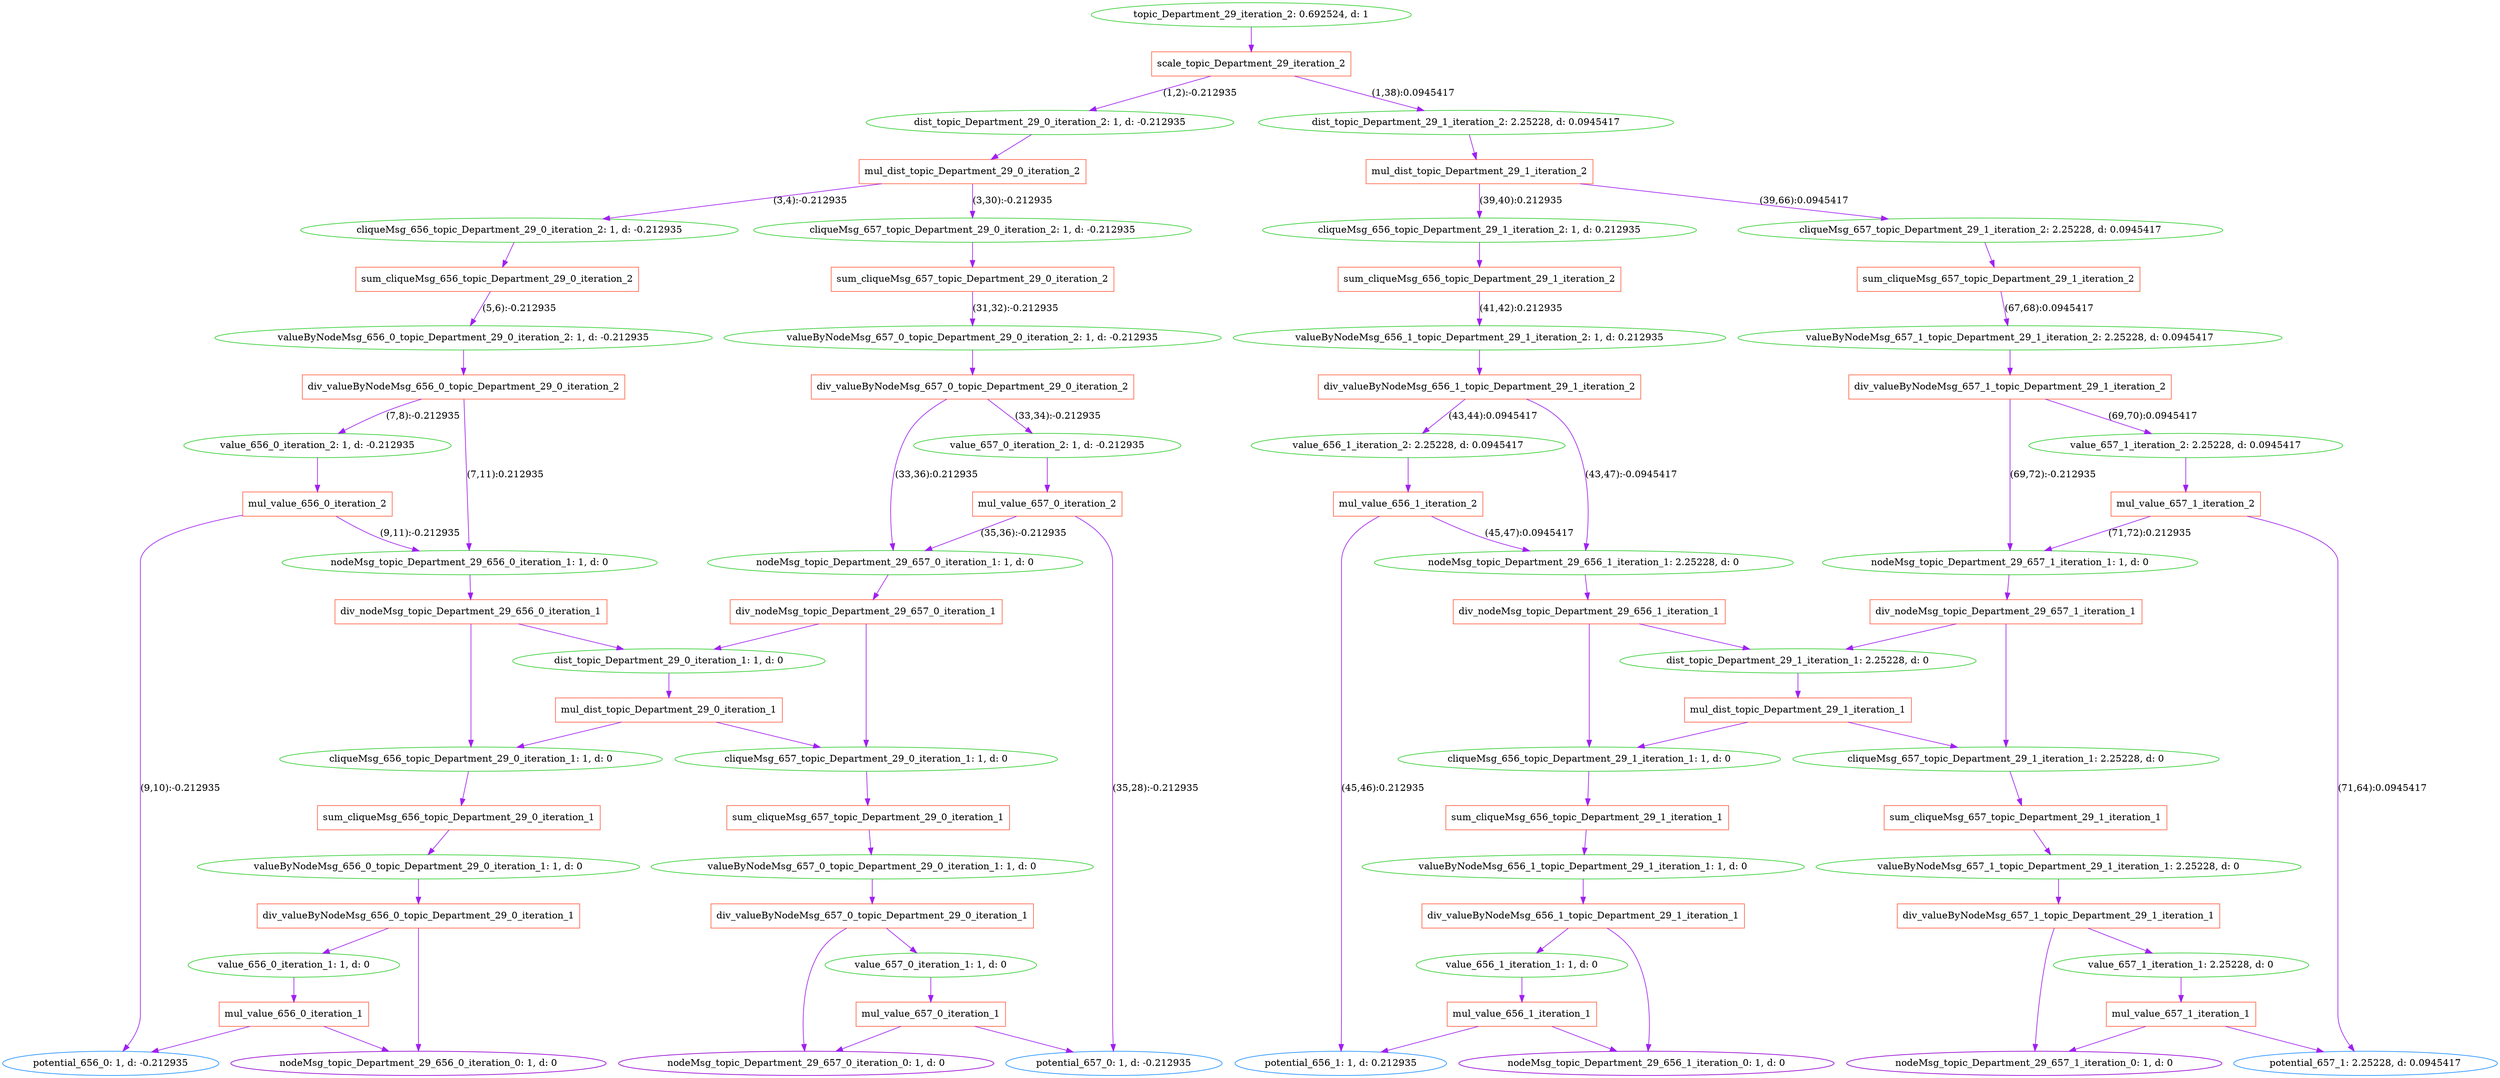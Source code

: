 digraph G {
0 [label="topic_Department_29_iteration_2: 0.692524, d: 1", shape=oval, color=limegreen];
1 [label="scale_topic_Department_29_iteration_2", shape=box, color=tomato];
2 [label="dist_topic_Department_29_0_iteration_2: 1, d: -0.212935", shape=oval, color=limegreen];
3 [label="mul_dist_topic_Department_29_0_iteration_2", shape=box, color=tomato];
4 [label="cliqueMsg_656_topic_Department_29_0_iteration_2: 1, d: -0.212935", shape=oval, color=limegreen];
5 [label="sum_cliqueMsg_656_topic_Department_29_0_iteration_2", shape=box, color=tomato];
6 [label="valueByNodeMsg_656_0_topic_Department_29_0_iteration_2: 1, d: -0.212935", shape=oval, color=limegreen];
7 [label="div_valueByNodeMsg_656_0_topic_Department_29_0_iteration_2", shape=box, color=tomato];
8 [label="value_656_0_iteration_2: 1, d: -0.212935", shape=oval, color=limegreen];
9 [label="mul_value_656_0_iteration_2", shape=box, color=tomato];
10 [label="potential_656_0: 1, d: -0.212935", shape=oval, color=dodgerblue];
11 [label="nodeMsg_topic_Department_29_656_0_iteration_1: 1, d: 0", shape=oval, color=limegreen];
12 [label="div_nodeMsg_topic_Department_29_656_0_iteration_1", shape=box, color=tomato];
13 [label="dist_topic_Department_29_0_iteration_1: 1, d: 0", shape=oval, color=limegreen];
14 [label="mul_dist_topic_Department_29_0_iteration_1", shape=box, color=tomato];
15 [label="cliqueMsg_656_topic_Department_29_0_iteration_1: 1, d: 0", shape=oval, color=limegreen];
16 [label="sum_cliqueMsg_656_topic_Department_29_0_iteration_1", shape=box, color=tomato];
17 [label="valueByNodeMsg_656_0_topic_Department_29_0_iteration_1: 1, d: 0", shape=oval, color=limegreen];
18 [label="div_valueByNodeMsg_656_0_topic_Department_29_0_iteration_1", shape=box, color=tomato];
19 [label="value_656_0_iteration_1: 1, d: 0", shape=oval, color=limegreen];
20 [label="mul_value_656_0_iteration_1", shape=box, color=tomato];
21 [label="nodeMsg_topic_Department_29_656_0_iteration_0: 1, d: 0", shape=oval, color=darkviolet];
22 [label="cliqueMsg_657_topic_Department_29_0_iteration_1: 1, d: 0", shape=oval, color=limegreen];
23 [label="sum_cliqueMsg_657_topic_Department_29_0_iteration_1", shape=box, color=tomato];
24 [label="valueByNodeMsg_657_0_topic_Department_29_0_iteration_1: 1, d: 0", shape=oval, color=limegreen];
25 [label="div_valueByNodeMsg_657_0_topic_Department_29_0_iteration_1", shape=box, color=tomato];
26 [label="value_657_0_iteration_1: 1, d: 0", shape=oval, color=limegreen];
27 [label="mul_value_657_0_iteration_1", shape=box, color=tomato];
28 [label="potential_657_0: 1, d: -0.212935", shape=oval, color=dodgerblue];
29 [label="nodeMsg_topic_Department_29_657_0_iteration_0: 1, d: 0", shape=oval, color=darkviolet];
30 [label="cliqueMsg_657_topic_Department_29_0_iteration_2: 1, d: -0.212935", shape=oval, color=limegreen];
31 [label="sum_cliqueMsg_657_topic_Department_29_0_iteration_2", shape=box, color=tomato];
32 [label="valueByNodeMsg_657_0_topic_Department_29_0_iteration_2: 1, d: -0.212935", shape=oval, color=limegreen];
33 [label="div_valueByNodeMsg_657_0_topic_Department_29_0_iteration_2", shape=box, color=tomato];
34 [label="value_657_0_iteration_2: 1, d: -0.212935", shape=oval, color=limegreen];
35 [label="mul_value_657_0_iteration_2", shape=box, color=tomato];
36 [label="nodeMsg_topic_Department_29_657_0_iteration_1: 1, d: 0", shape=oval, color=limegreen];
37 [label="div_nodeMsg_topic_Department_29_657_0_iteration_1", shape=box, color=tomato];
38 [label="dist_topic_Department_29_1_iteration_2: 2.25228, d: 0.0945417", shape=oval, color=limegreen];
39 [label="mul_dist_topic_Department_29_1_iteration_2", shape=box, color=tomato];
40 [label="cliqueMsg_656_topic_Department_29_1_iteration_2: 1, d: 0.212935", shape=oval, color=limegreen];
41 [label="sum_cliqueMsg_656_topic_Department_29_1_iteration_2", shape=box, color=tomato];
42 [label="valueByNodeMsg_656_1_topic_Department_29_1_iteration_2: 1, d: 0.212935", shape=oval, color=limegreen];
43 [label="div_valueByNodeMsg_656_1_topic_Department_29_1_iteration_2", shape=box, color=tomato];
44 [label="value_656_1_iteration_2: 2.25228, d: 0.0945417", shape=oval, color=limegreen];
45 [label="mul_value_656_1_iteration_2", shape=box, color=tomato];
46 [label="potential_656_1: 1, d: 0.212935", shape=oval, color=dodgerblue];
47 [label="nodeMsg_topic_Department_29_656_1_iteration_1: 2.25228, d: 0", shape=oval, color=limegreen];
48 [label="div_nodeMsg_topic_Department_29_656_1_iteration_1", shape=box, color=tomato];
49 [label="dist_topic_Department_29_1_iteration_1: 2.25228, d: 0", shape=oval, color=limegreen];
50 [label="mul_dist_topic_Department_29_1_iteration_1", shape=box, color=tomato];
51 [label="cliqueMsg_656_topic_Department_29_1_iteration_1: 1, d: 0", shape=oval, color=limegreen];
52 [label="sum_cliqueMsg_656_topic_Department_29_1_iteration_1", shape=box, color=tomato];
53 [label="valueByNodeMsg_656_1_topic_Department_29_1_iteration_1: 1, d: 0", shape=oval, color=limegreen];
54 [label="div_valueByNodeMsg_656_1_topic_Department_29_1_iteration_1", shape=box, color=tomato];
55 [label="value_656_1_iteration_1: 1, d: 0", shape=oval, color=limegreen];
56 [label="mul_value_656_1_iteration_1", shape=box, color=tomato];
57 [label="nodeMsg_topic_Department_29_656_1_iteration_0: 1, d: 0", shape=oval, color=darkviolet];
58 [label="cliqueMsg_657_topic_Department_29_1_iteration_1: 2.25228, d: 0", shape=oval, color=limegreen];
59 [label="sum_cliqueMsg_657_topic_Department_29_1_iteration_1", shape=box, color=tomato];
60 [label="valueByNodeMsg_657_1_topic_Department_29_1_iteration_1: 2.25228, d: 0", shape=oval, color=limegreen];
61 [label="div_valueByNodeMsg_657_1_topic_Department_29_1_iteration_1", shape=box, color=tomato];
62 [label="value_657_1_iteration_1: 2.25228, d: 0", shape=oval, color=limegreen];
63 [label="mul_value_657_1_iteration_1", shape=box, color=tomato];
64 [label="potential_657_1: 2.25228, d: 0.0945417", shape=oval, color=dodgerblue];
65 [label="nodeMsg_topic_Department_29_657_1_iteration_0: 1, d: 0", shape=oval, color=darkviolet];
66 [label="cliqueMsg_657_topic_Department_29_1_iteration_2: 2.25228, d: 0.0945417", shape=oval, color=limegreen];
67 [label="sum_cliqueMsg_657_topic_Department_29_1_iteration_2", shape=box, color=tomato];
68 [label="valueByNodeMsg_657_1_topic_Department_29_1_iteration_2: 2.25228, d: 0.0945417", shape=oval, color=limegreen];
69 [label="div_valueByNodeMsg_657_1_topic_Department_29_1_iteration_2", shape=box, color=tomato];
70 [label="value_657_1_iteration_2: 2.25228, d: 0.0945417", shape=oval, color=limegreen];
71 [label="mul_value_657_1_iteration_2", shape=box, color=tomato];
72 [label="nodeMsg_topic_Department_29_657_1_iteration_1: 1, d: 0", shape=oval, color=limegreen];
73 [label="div_nodeMsg_topic_Department_29_657_1_iteration_1", shape=box, color=tomato];
0->1  [color=purple]
;
1->2  [color=purple]
 [label="(1,2):-0.212935"];
2->3  [color=purple]
;
3->4  [color=purple]
 [label="(3,4):-0.212935"];
4->5  [color=purple]
;
5->6  [color=purple]
 [label="(5,6):-0.212935"];
6->7  [color=purple]
;
7->8  [color=purple]
 [label="(7,8):-0.212935"];
8->9  [color=purple]
;
9->10  [color=purple]
 [label="(9,10):-0.212935"];
9->11  [color=purple]
 [label="(9,11):-0.212935"];
11->12  [color=purple]
;
12->13  [color=purple]
;
13->14  [color=purple]
;
14->15  [color=purple]
;
15->16  [color=purple]
;
16->17  [color=purple]
;
17->18  [color=purple]
;
18->19  [color=purple]
;
19->20  [color=purple]
;
20->10  [color=purple]
;
20->21  [color=purple]
;
18->21  [color=purple]
;
14->22  [color=purple]
;
22->23  [color=purple]
;
23->24  [color=purple]
;
24->25  [color=purple]
;
25->26  [color=purple]
;
26->27  [color=purple]
;
27->28  [color=purple]
;
27->29  [color=purple]
;
25->29  [color=purple]
;
12->15  [color=purple]
;
7->11  [color=purple]
 [label="(7,11):0.212935"];
3->30  [color=purple]
 [label="(3,30):-0.212935"];
30->31  [color=purple]
;
31->32  [color=purple]
 [label="(31,32):-0.212935"];
32->33  [color=purple]
;
33->34  [color=purple]
 [label="(33,34):-0.212935"];
34->35  [color=purple]
;
35->28  [color=purple]
 [label="(35,28):-0.212935"];
35->36  [color=purple]
 [label="(35,36):-0.212935"];
36->37  [color=purple]
;
37->13  [color=purple]
;
37->22  [color=purple]
;
33->36  [color=purple]
 [label="(33,36):0.212935"];
1->38  [color=purple]
 [label="(1,38):0.0945417"];
38->39  [color=purple]
;
39->40  [color=purple]
 [label="(39,40):0.212935"];
40->41  [color=purple]
;
41->42  [color=purple]
 [label="(41,42):0.212935"];
42->43  [color=purple]
;
43->44  [color=purple]
 [label="(43,44):0.0945417"];
44->45  [color=purple]
;
45->46  [color=purple]
 [label="(45,46):0.212935"];
45->47  [color=purple]
 [label="(45,47):0.0945417"];
47->48  [color=purple]
;
48->49  [color=purple]
;
49->50  [color=purple]
;
50->51  [color=purple]
;
51->52  [color=purple]
;
52->53  [color=purple]
;
53->54  [color=purple]
;
54->55  [color=purple]
;
55->56  [color=purple]
;
56->46  [color=purple]
;
56->57  [color=purple]
;
54->57  [color=purple]
;
50->58  [color=purple]
;
58->59  [color=purple]
;
59->60  [color=purple]
;
60->61  [color=purple]
;
61->62  [color=purple]
;
62->63  [color=purple]
;
63->64  [color=purple]
;
63->65  [color=purple]
;
61->65  [color=purple]
;
48->51  [color=purple]
;
43->47  [color=purple]
 [label="(43,47):-0.0945417"];
39->66  [color=purple]
 [label="(39,66):0.0945417"];
66->67  [color=purple]
;
67->68  [color=purple]
 [label="(67,68):0.0945417"];
68->69  [color=purple]
;
69->70  [color=purple]
 [label="(69,70):0.0945417"];
70->71  [color=purple]
;
71->64  [color=purple]
 [label="(71,64):0.0945417"];
71->72  [color=purple]
 [label="(71,72):0.212935"];
72->73  [color=purple]
;
73->49  [color=purple]
;
73->58  [color=purple]
;
69->72  [color=purple]
 [label="(69,72):-0.212935"];
}
